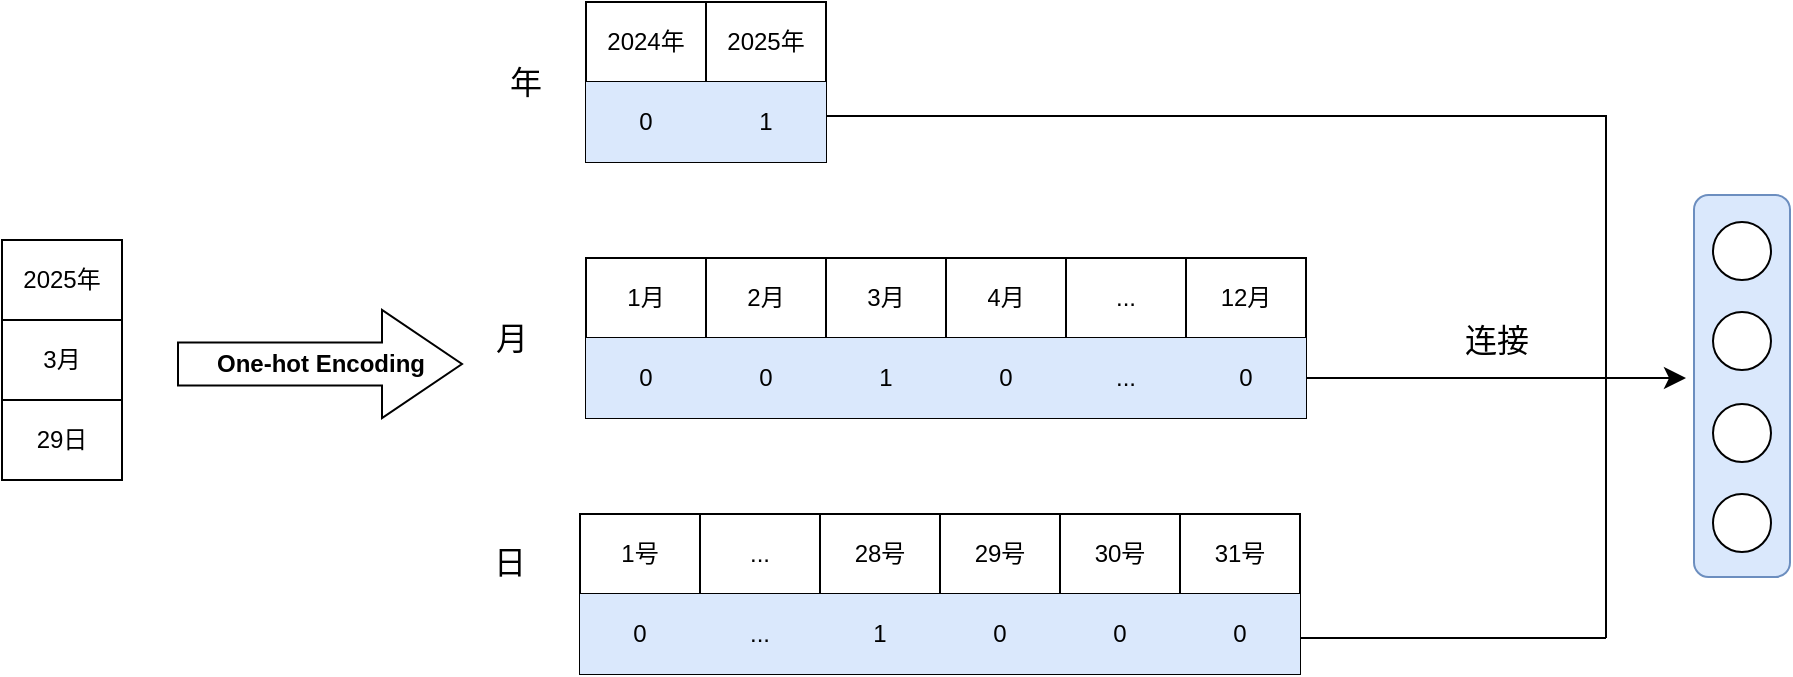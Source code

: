 <mxfile version="26.1.0" pages="3">
  <diagram name="第 1 页" id="FakX7YbysRLer-4zPepX">
    <mxGraphModel dx="1476" dy="818" grid="0" gridSize="10" guides="1" tooltips="1" connect="1" arrows="1" fold="1" page="0" pageScale="1" pageWidth="827" pageHeight="1169" math="0" shadow="0">
      <root>
        <mxCell id="0" />
        <mxCell id="1" parent="0" />
        <mxCell id="i6U-HE7ArGbgTxCW0zZV-1" value="" style="shape=table;startSize=0;container=1;collapsible=0;childLayout=tableLayout;" vertex="1" parent="1">
          <mxGeometry x="-3" y="241" width="60" height="120" as="geometry" />
        </mxCell>
        <mxCell id="i6U-HE7ArGbgTxCW0zZV-2" value="" style="shape=tableRow;horizontal=0;startSize=0;swimlaneHead=0;swimlaneBody=0;strokeColor=inherit;top=0;left=0;bottom=0;right=0;collapsible=0;dropTarget=0;fillColor=none;points=[[0,0.5],[1,0.5]];portConstraint=eastwest;" vertex="1" parent="i6U-HE7ArGbgTxCW0zZV-1">
          <mxGeometry width="60" height="40" as="geometry" />
        </mxCell>
        <mxCell id="i6U-HE7ArGbgTxCW0zZV-3" value="2025年" style="shape=partialRectangle;html=1;whiteSpace=wrap;connectable=0;strokeColor=inherit;overflow=hidden;fillColor=none;top=0;left=0;bottom=0;right=0;pointerEvents=1;" vertex="1" parent="i6U-HE7ArGbgTxCW0zZV-2">
          <mxGeometry width="60" height="40" as="geometry">
            <mxRectangle width="60" height="40" as="alternateBounds" />
          </mxGeometry>
        </mxCell>
        <mxCell id="i6U-HE7ArGbgTxCW0zZV-4" value="" style="shape=tableRow;horizontal=0;startSize=0;swimlaneHead=0;swimlaneBody=0;strokeColor=inherit;top=0;left=0;bottom=0;right=0;collapsible=0;dropTarget=0;fillColor=none;points=[[0,0.5],[1,0.5]];portConstraint=eastwest;" vertex="1" parent="i6U-HE7ArGbgTxCW0zZV-1">
          <mxGeometry y="40" width="60" height="40" as="geometry" />
        </mxCell>
        <mxCell id="i6U-HE7ArGbgTxCW0zZV-5" value="3月" style="shape=partialRectangle;html=1;whiteSpace=wrap;connectable=0;strokeColor=inherit;overflow=hidden;fillColor=none;top=0;left=0;bottom=0;right=0;pointerEvents=1;" vertex="1" parent="i6U-HE7ArGbgTxCW0zZV-4">
          <mxGeometry width="60" height="40" as="geometry">
            <mxRectangle width="60" height="40" as="alternateBounds" />
          </mxGeometry>
        </mxCell>
        <mxCell id="i6U-HE7ArGbgTxCW0zZV-6" value="" style="shape=tableRow;horizontal=0;startSize=0;swimlaneHead=0;swimlaneBody=0;strokeColor=inherit;top=0;left=0;bottom=0;right=0;collapsible=0;dropTarget=0;fillColor=none;points=[[0,0.5],[1,0.5]];portConstraint=eastwest;" vertex="1" parent="i6U-HE7ArGbgTxCW0zZV-1">
          <mxGeometry y="80" width="60" height="40" as="geometry" />
        </mxCell>
        <mxCell id="i6U-HE7ArGbgTxCW0zZV-7" value="29日" style="shape=partialRectangle;html=1;whiteSpace=wrap;connectable=0;strokeColor=inherit;overflow=hidden;fillColor=none;top=0;left=0;bottom=0;right=0;pointerEvents=1;" vertex="1" parent="i6U-HE7ArGbgTxCW0zZV-6">
          <mxGeometry width="60" height="40" as="geometry">
            <mxRectangle width="60" height="40" as="alternateBounds" />
          </mxGeometry>
        </mxCell>
        <mxCell id="i6U-HE7ArGbgTxCW0zZV-90" style="edgeStyle=orthogonalEdgeStyle;rounded=0;orthogonalLoop=1;jettySize=auto;html=1;fontSize=12;startSize=8;endSize=8;endArrow=none;endFill=0;" edge="1" parent="1" source="i6U-HE7ArGbgTxCW0zZV-34">
          <mxGeometry relative="1" as="geometry">
            <mxPoint x="799" y="440" as="targetPoint" />
            <Array as="points">
              <mxPoint x="799" y="179" />
            </Array>
          </mxGeometry>
        </mxCell>
        <mxCell id="i6U-HE7ArGbgTxCW0zZV-34" value="" style="shape=table;startSize=0;container=1;collapsible=0;childLayout=tableLayout;" vertex="1" parent="1">
          <mxGeometry x="289" y="122" width="120" height="80" as="geometry" />
        </mxCell>
        <mxCell id="i6U-HE7ArGbgTxCW0zZV-61" style="shape=tableRow;horizontal=0;startSize=0;swimlaneHead=0;swimlaneBody=0;strokeColor=inherit;top=0;left=0;bottom=0;right=0;collapsible=0;dropTarget=0;fillColor=none;points=[[0,0.5],[1,0.5]];portConstraint=eastwest;" vertex="1" parent="i6U-HE7ArGbgTxCW0zZV-34">
          <mxGeometry width="120" height="40" as="geometry" />
        </mxCell>
        <mxCell id="i6U-HE7ArGbgTxCW0zZV-62" value="2024年" style="shape=partialRectangle;html=1;whiteSpace=wrap;connectable=0;strokeColor=inherit;overflow=hidden;fillColor=none;top=0;left=0;bottom=0;right=0;pointerEvents=1;" vertex="1" parent="i6U-HE7ArGbgTxCW0zZV-61">
          <mxGeometry width="60" height="40" as="geometry">
            <mxRectangle width="60" height="40" as="alternateBounds" />
          </mxGeometry>
        </mxCell>
        <mxCell id="i6U-HE7ArGbgTxCW0zZV-63" value="2025年" style="shape=partialRectangle;html=1;whiteSpace=wrap;connectable=0;strokeColor=inherit;overflow=hidden;fillColor=none;top=0;left=0;bottom=0;right=0;pointerEvents=1;" vertex="1" parent="i6U-HE7ArGbgTxCW0zZV-61">
          <mxGeometry x="60" width="60" height="40" as="geometry">
            <mxRectangle width="60" height="40" as="alternateBounds" />
          </mxGeometry>
        </mxCell>
        <mxCell id="i6U-HE7ArGbgTxCW0zZV-35" value="" style="shape=tableRow;horizontal=0;startSize=0;swimlaneHead=0;swimlaneBody=0;strokeColor=inherit;top=0;left=0;bottom=0;right=0;collapsible=0;dropTarget=0;fillColor=none;points=[[0,0.5],[1,0.5]];portConstraint=eastwest;" vertex="1" parent="i6U-HE7ArGbgTxCW0zZV-34">
          <mxGeometry y="40" width="120" height="40" as="geometry" />
        </mxCell>
        <mxCell id="i6U-HE7ArGbgTxCW0zZV-37" value="0" style="shape=partialRectangle;html=1;whiteSpace=wrap;connectable=0;strokeColor=#6c8ebf;overflow=hidden;fillColor=#dae8fc;top=0;left=0;bottom=0;right=0;pointerEvents=1;" vertex="1" parent="i6U-HE7ArGbgTxCW0zZV-35">
          <mxGeometry width="60" height="40" as="geometry">
            <mxRectangle width="60" height="40" as="alternateBounds" />
          </mxGeometry>
        </mxCell>
        <mxCell id="i6U-HE7ArGbgTxCW0zZV-38" value="1" style="shape=partialRectangle;html=1;whiteSpace=wrap;connectable=0;strokeColor=#6c8ebf;overflow=hidden;fillColor=#dae8fc;top=0;left=0;bottom=0;right=0;pointerEvents=1;" vertex="1" parent="i6U-HE7ArGbgTxCW0zZV-35">
          <mxGeometry x="60" width="60" height="40" as="geometry">
            <mxRectangle width="60" height="40" as="alternateBounds" />
          </mxGeometry>
        </mxCell>
        <mxCell id="i6U-HE7ArGbgTxCW0zZV-43" value="" style="shape=table;startSize=0;container=1;collapsible=0;childLayout=tableLayout;" vertex="1" parent="1">
          <mxGeometry x="289" y="250" width="360" height="80" as="geometry" />
        </mxCell>
        <mxCell id="i6U-HE7ArGbgTxCW0zZV-69" style="shape=tableRow;horizontal=0;startSize=0;swimlaneHead=0;swimlaneBody=0;strokeColor=inherit;top=0;left=0;bottom=0;right=0;collapsible=0;dropTarget=0;fillColor=none;points=[[0,0.5],[1,0.5]];portConstraint=eastwest;" vertex="1" parent="i6U-HE7ArGbgTxCW0zZV-43">
          <mxGeometry width="360" height="40" as="geometry" />
        </mxCell>
        <mxCell id="i6U-HE7ArGbgTxCW0zZV-70" value="1月" style="shape=partialRectangle;html=1;whiteSpace=wrap;connectable=0;strokeColor=inherit;overflow=hidden;fillColor=none;top=0;left=0;bottom=0;right=0;pointerEvents=1;" vertex="1" parent="i6U-HE7ArGbgTxCW0zZV-69">
          <mxGeometry width="60" height="40" as="geometry">
            <mxRectangle width="60" height="40" as="alternateBounds" />
          </mxGeometry>
        </mxCell>
        <mxCell id="i6U-HE7ArGbgTxCW0zZV-71" value="2月" style="shape=partialRectangle;html=1;whiteSpace=wrap;connectable=0;strokeColor=inherit;overflow=hidden;fillColor=none;top=0;left=0;bottom=0;right=0;pointerEvents=1;" vertex="1" parent="i6U-HE7ArGbgTxCW0zZV-69">
          <mxGeometry x="60" width="60" height="40" as="geometry">
            <mxRectangle width="60" height="40" as="alternateBounds" />
          </mxGeometry>
        </mxCell>
        <mxCell id="i6U-HE7ArGbgTxCW0zZV-72" value="3月" style="shape=partialRectangle;html=1;whiteSpace=wrap;connectable=0;strokeColor=inherit;overflow=hidden;fillColor=none;top=0;left=0;bottom=0;right=0;pointerEvents=1;" vertex="1" parent="i6U-HE7ArGbgTxCW0zZV-69">
          <mxGeometry x="120" width="60" height="40" as="geometry">
            <mxRectangle width="60" height="40" as="alternateBounds" />
          </mxGeometry>
        </mxCell>
        <mxCell id="i6U-HE7ArGbgTxCW0zZV-73" value="4月" style="shape=partialRectangle;html=1;whiteSpace=wrap;connectable=0;strokeColor=inherit;overflow=hidden;fillColor=none;top=0;left=0;bottom=0;right=0;pointerEvents=1;" vertex="1" parent="i6U-HE7ArGbgTxCW0zZV-69">
          <mxGeometry x="180" width="60" height="40" as="geometry">
            <mxRectangle width="60" height="40" as="alternateBounds" />
          </mxGeometry>
        </mxCell>
        <mxCell id="i6U-HE7ArGbgTxCW0zZV-74" value="..." style="shape=partialRectangle;html=1;whiteSpace=wrap;connectable=0;strokeColor=inherit;overflow=hidden;fillColor=none;top=0;left=0;bottom=0;right=0;pointerEvents=1;" vertex="1" parent="i6U-HE7ArGbgTxCW0zZV-69">
          <mxGeometry x="240" width="60" height="40" as="geometry">
            <mxRectangle width="60" height="40" as="alternateBounds" />
          </mxGeometry>
        </mxCell>
        <mxCell id="i6U-HE7ArGbgTxCW0zZV-75" value="12月" style="shape=partialRectangle;html=1;whiteSpace=wrap;connectable=0;strokeColor=inherit;overflow=hidden;fillColor=none;top=0;left=0;bottom=0;right=0;pointerEvents=1;" vertex="1" parent="i6U-HE7ArGbgTxCW0zZV-69">
          <mxGeometry x="300" width="60" height="40" as="geometry">
            <mxRectangle width="60" height="40" as="alternateBounds" />
          </mxGeometry>
        </mxCell>
        <mxCell id="i6U-HE7ArGbgTxCW0zZV-44" value="" style="shape=tableRow;horizontal=0;startSize=0;swimlaneHead=0;swimlaneBody=0;strokeColor=inherit;top=0;left=0;bottom=0;right=0;collapsible=0;dropTarget=0;fillColor=none;points=[[0,0.5],[1,0.5]];portConstraint=eastwest;" vertex="1" parent="i6U-HE7ArGbgTxCW0zZV-43">
          <mxGeometry y="40" width="360" height="40" as="geometry" />
        </mxCell>
        <mxCell id="i6U-HE7ArGbgTxCW0zZV-46" value="0" style="shape=partialRectangle;html=1;whiteSpace=wrap;connectable=0;strokeColor=#6c8ebf;overflow=hidden;fillColor=#dae8fc;top=0;left=0;bottom=0;right=0;pointerEvents=1;" vertex="1" parent="i6U-HE7ArGbgTxCW0zZV-44">
          <mxGeometry width="60" height="40" as="geometry">
            <mxRectangle width="60" height="40" as="alternateBounds" />
          </mxGeometry>
        </mxCell>
        <mxCell id="i6U-HE7ArGbgTxCW0zZV-47" value="0" style="shape=partialRectangle;html=1;whiteSpace=wrap;connectable=0;strokeColor=#6c8ebf;overflow=hidden;fillColor=#dae8fc;top=0;left=0;bottom=0;right=0;pointerEvents=1;" vertex="1" parent="i6U-HE7ArGbgTxCW0zZV-44">
          <mxGeometry x="60" width="60" height="40" as="geometry">
            <mxRectangle width="60" height="40" as="alternateBounds" />
          </mxGeometry>
        </mxCell>
        <mxCell id="i6U-HE7ArGbgTxCW0zZV-48" value="1" style="shape=partialRectangle;html=1;whiteSpace=wrap;connectable=0;strokeColor=#6c8ebf;overflow=hidden;fillColor=#dae8fc;top=0;left=0;bottom=0;right=0;pointerEvents=1;" vertex="1" parent="i6U-HE7ArGbgTxCW0zZV-44">
          <mxGeometry x="120" width="60" height="40" as="geometry">
            <mxRectangle width="60" height="40" as="alternateBounds" />
          </mxGeometry>
        </mxCell>
        <mxCell id="i6U-HE7ArGbgTxCW0zZV-49" value="0" style="shape=partialRectangle;html=1;whiteSpace=wrap;connectable=0;strokeColor=#6c8ebf;overflow=hidden;fillColor=#dae8fc;top=0;left=0;bottom=0;right=0;pointerEvents=1;" vertex="1" parent="i6U-HE7ArGbgTxCW0zZV-44">
          <mxGeometry x="180" width="60" height="40" as="geometry">
            <mxRectangle width="60" height="40" as="alternateBounds" />
          </mxGeometry>
        </mxCell>
        <mxCell id="i6U-HE7ArGbgTxCW0zZV-50" value="..." style="shape=partialRectangle;html=1;whiteSpace=wrap;connectable=0;strokeColor=#6c8ebf;overflow=hidden;fillColor=#dae8fc;top=0;left=0;bottom=0;right=0;pointerEvents=1;" vertex="1" parent="i6U-HE7ArGbgTxCW0zZV-44">
          <mxGeometry x="240" width="60" height="40" as="geometry">
            <mxRectangle width="60" height="40" as="alternateBounds" />
          </mxGeometry>
        </mxCell>
        <mxCell id="i6U-HE7ArGbgTxCW0zZV-51" value="0" style="shape=partialRectangle;html=1;whiteSpace=wrap;connectable=0;strokeColor=#6c8ebf;overflow=hidden;fillColor=#dae8fc;top=0;left=0;bottom=0;right=0;pointerEvents=1;" vertex="1" parent="i6U-HE7ArGbgTxCW0zZV-44">
          <mxGeometry x="300" width="60" height="40" as="geometry">
            <mxRectangle width="60" height="40" as="alternateBounds" />
          </mxGeometry>
        </mxCell>
        <mxCell id="i6U-HE7ArGbgTxCW0zZV-52" value="年" style="text;html=1;align=center;verticalAlign=middle;whiteSpace=wrap;rounded=0;fontSize=16;" vertex="1" parent="1">
          <mxGeometry x="229" y="147" width="60" height="30" as="geometry" />
        </mxCell>
        <mxCell id="i6U-HE7ArGbgTxCW0zZV-53" value="" style="shape=table;startSize=0;container=1;collapsible=0;childLayout=tableLayout;" vertex="1" parent="1">
          <mxGeometry x="286" y="378" width="360" height="80" as="geometry" />
        </mxCell>
        <mxCell id="i6U-HE7ArGbgTxCW0zZV-78" style="shape=tableRow;horizontal=0;startSize=0;swimlaneHead=0;swimlaneBody=0;strokeColor=inherit;top=0;left=0;bottom=0;right=0;collapsible=0;dropTarget=0;fillColor=none;points=[[0,0.5],[1,0.5]];portConstraint=eastwest;" vertex="1" parent="i6U-HE7ArGbgTxCW0zZV-53">
          <mxGeometry width="360" height="40" as="geometry" />
        </mxCell>
        <mxCell id="i6U-HE7ArGbgTxCW0zZV-79" value="1号" style="shape=partialRectangle;html=1;whiteSpace=wrap;connectable=0;strokeColor=inherit;overflow=hidden;fillColor=none;top=0;left=0;bottom=0;right=0;pointerEvents=1;" vertex="1" parent="i6U-HE7ArGbgTxCW0zZV-78">
          <mxGeometry width="60" height="40" as="geometry">
            <mxRectangle width="60" height="40" as="alternateBounds" />
          </mxGeometry>
        </mxCell>
        <mxCell id="i6U-HE7ArGbgTxCW0zZV-81" value="..." style="shape=partialRectangle;html=1;whiteSpace=wrap;connectable=0;strokeColor=inherit;overflow=hidden;fillColor=none;top=0;left=0;bottom=0;right=0;pointerEvents=1;" vertex="1" parent="i6U-HE7ArGbgTxCW0zZV-78">
          <mxGeometry x="60" width="60" height="40" as="geometry">
            <mxRectangle width="60" height="40" as="alternateBounds" />
          </mxGeometry>
        </mxCell>
        <mxCell id="i6U-HE7ArGbgTxCW0zZV-82" value="28号" style="shape=partialRectangle;html=1;whiteSpace=wrap;connectable=0;strokeColor=inherit;overflow=hidden;fillColor=none;top=0;left=0;bottom=0;right=0;pointerEvents=1;" vertex="1" parent="i6U-HE7ArGbgTxCW0zZV-78">
          <mxGeometry x="120" width="60" height="40" as="geometry">
            <mxRectangle width="60" height="40" as="alternateBounds" />
          </mxGeometry>
        </mxCell>
        <mxCell id="i6U-HE7ArGbgTxCW0zZV-83" value="29号" style="shape=partialRectangle;html=1;whiteSpace=wrap;connectable=0;strokeColor=inherit;overflow=hidden;fillColor=none;top=0;left=0;bottom=0;right=0;pointerEvents=1;" vertex="1" parent="i6U-HE7ArGbgTxCW0zZV-78">
          <mxGeometry x="180" width="60" height="40" as="geometry">
            <mxRectangle width="60" height="40" as="alternateBounds" />
          </mxGeometry>
        </mxCell>
        <mxCell id="i6U-HE7ArGbgTxCW0zZV-84" value="30号" style="shape=partialRectangle;html=1;whiteSpace=wrap;connectable=0;strokeColor=inherit;overflow=hidden;fillColor=none;top=0;left=0;bottom=0;right=0;pointerEvents=1;" vertex="1" parent="i6U-HE7ArGbgTxCW0zZV-78">
          <mxGeometry x="240" width="60" height="40" as="geometry">
            <mxRectangle width="60" height="40" as="alternateBounds" />
          </mxGeometry>
        </mxCell>
        <mxCell id="i6U-HE7ArGbgTxCW0zZV-85" value="31号" style="shape=partialRectangle;html=1;whiteSpace=wrap;connectable=0;strokeColor=inherit;overflow=hidden;fillColor=none;top=0;left=0;bottom=0;right=0;pointerEvents=1;" vertex="1" parent="i6U-HE7ArGbgTxCW0zZV-78">
          <mxGeometry x="300" width="60" height="40" as="geometry">
            <mxRectangle width="60" height="40" as="alternateBounds" />
          </mxGeometry>
        </mxCell>
        <mxCell id="i6U-HE7ArGbgTxCW0zZV-54" value="" style="shape=tableRow;horizontal=0;startSize=0;swimlaneHead=0;swimlaneBody=0;strokeColor=inherit;top=0;left=0;bottom=0;right=0;collapsible=0;dropTarget=0;fillColor=none;points=[[0,0.5],[1,0.5]];portConstraint=eastwest;" vertex="1" parent="i6U-HE7ArGbgTxCW0zZV-53">
          <mxGeometry y="40" width="360" height="40" as="geometry" />
        </mxCell>
        <mxCell id="i6U-HE7ArGbgTxCW0zZV-55" value="0" style="shape=partialRectangle;html=1;whiteSpace=wrap;connectable=0;strokeColor=#6c8ebf;overflow=hidden;fillColor=#dae8fc;top=0;left=0;bottom=0;right=0;pointerEvents=1;" vertex="1" parent="i6U-HE7ArGbgTxCW0zZV-54">
          <mxGeometry width="60" height="40" as="geometry">
            <mxRectangle width="60" height="40" as="alternateBounds" />
          </mxGeometry>
        </mxCell>
        <mxCell id="i6U-HE7ArGbgTxCW0zZV-57" value="..." style="shape=partialRectangle;html=1;whiteSpace=wrap;connectable=0;strokeColor=#6c8ebf;overflow=hidden;fillColor=#dae8fc;top=0;left=0;bottom=0;right=0;pointerEvents=1;" vertex="1" parent="i6U-HE7ArGbgTxCW0zZV-54">
          <mxGeometry x="60" width="60" height="40" as="geometry">
            <mxRectangle width="60" height="40" as="alternateBounds" />
          </mxGeometry>
        </mxCell>
        <mxCell id="i6U-HE7ArGbgTxCW0zZV-58" value="1" style="shape=partialRectangle;html=1;whiteSpace=wrap;connectable=0;strokeColor=#6c8ebf;overflow=hidden;fillColor=#dae8fc;top=0;left=0;bottom=0;right=0;pointerEvents=1;" vertex="1" parent="i6U-HE7ArGbgTxCW0zZV-54">
          <mxGeometry x="120" width="60" height="40" as="geometry">
            <mxRectangle width="60" height="40" as="alternateBounds" />
          </mxGeometry>
        </mxCell>
        <mxCell id="i6U-HE7ArGbgTxCW0zZV-59" value="0" style="shape=partialRectangle;html=1;whiteSpace=wrap;connectable=0;strokeColor=#6c8ebf;overflow=hidden;fillColor=#dae8fc;top=0;left=0;bottom=0;right=0;pointerEvents=1;" vertex="1" parent="i6U-HE7ArGbgTxCW0zZV-54">
          <mxGeometry x="180" width="60" height="40" as="geometry">
            <mxRectangle width="60" height="40" as="alternateBounds" />
          </mxGeometry>
        </mxCell>
        <mxCell id="i6U-HE7ArGbgTxCW0zZV-60" value="0" style="shape=partialRectangle;html=1;whiteSpace=wrap;connectable=0;strokeColor=#6c8ebf;overflow=hidden;fillColor=#dae8fc;top=0;left=0;bottom=0;right=0;pointerEvents=1;" vertex="1" parent="i6U-HE7ArGbgTxCW0zZV-54">
          <mxGeometry x="240" width="60" height="40" as="geometry">
            <mxRectangle width="60" height="40" as="alternateBounds" />
          </mxGeometry>
        </mxCell>
        <mxCell id="i6U-HE7ArGbgTxCW0zZV-86" value="0" style="shape=partialRectangle;html=1;whiteSpace=wrap;connectable=0;strokeColor=#6c8ebf;overflow=hidden;fillColor=#dae8fc;top=0;left=0;bottom=0;right=0;pointerEvents=1;" vertex="1" parent="i6U-HE7ArGbgTxCW0zZV-54">
          <mxGeometry x="300" width="60" height="40" as="geometry">
            <mxRectangle width="60" height="40" as="alternateBounds" />
          </mxGeometry>
        </mxCell>
        <mxCell id="i6U-HE7ArGbgTxCW0zZV-76" value="月" style="text;html=1;align=center;verticalAlign=middle;whiteSpace=wrap;rounded=0;fontSize=16;" vertex="1" parent="1">
          <mxGeometry x="222" y="275" width="60" height="30" as="geometry" />
        </mxCell>
        <mxCell id="i6U-HE7ArGbgTxCW0zZV-77" value="日" style="text;html=1;align=center;verticalAlign=middle;whiteSpace=wrap;rounded=0;fontSize=16;" vertex="1" parent="1">
          <mxGeometry x="221" y="387" width="60" height="30" as="geometry" />
        </mxCell>
        <mxCell id="i6U-HE7ArGbgTxCW0zZV-88" value="&lt;b&gt;One-hot Encoding&lt;/b&gt;" style="html=1;shadow=0;dashed=0;align=center;verticalAlign=middle;shape=mxgraph.arrows2.arrow;dy=0.6;dx=40;notch=0;" vertex="1" parent="1">
          <mxGeometry x="85" y="276" width="142" height="54" as="geometry" />
        </mxCell>
        <mxCell id="i6U-HE7ArGbgTxCW0zZV-92" style="edgeStyle=orthogonalEdgeStyle;rounded=0;orthogonalLoop=1;jettySize=auto;html=1;fontSize=12;startSize=8;endSize=8;endArrow=none;endFill=0;" edge="1" parent="1">
          <mxGeometry relative="1" as="geometry">
            <mxPoint x="799" y="440" as="targetPoint" />
            <mxPoint x="646.0" y="440.003" as="sourcePoint" />
          </mxGeometry>
        </mxCell>
        <mxCell id="i6U-HE7ArGbgTxCW0zZV-93" value="连接" style="text;html=1;align=center;verticalAlign=middle;whiteSpace=wrap;rounded=0;fontSize=16;" vertex="1" parent="1">
          <mxGeometry x="714" y="276" width="61" height="30" as="geometry" />
        </mxCell>
        <mxCell id="i6U-HE7ArGbgTxCW0zZV-94" value="" style="rounded=1;whiteSpace=wrap;html=1;rotation=-90;fillColor=#dae8fc;strokeColor=#6c8ebf;" vertex="1" parent="1">
          <mxGeometry x="771.5" y="290" width="191" height="48" as="geometry" />
        </mxCell>
        <mxCell id="i6U-HE7ArGbgTxCW0zZV-95" value="" style="ellipse;whiteSpace=wrap;html=1;aspect=fixed;" vertex="1" parent="1">
          <mxGeometry x="852.5" y="232" width="29" height="29" as="geometry" />
        </mxCell>
        <mxCell id="i6U-HE7ArGbgTxCW0zZV-96" value="" style="ellipse;whiteSpace=wrap;html=1;aspect=fixed;" vertex="1" parent="1">
          <mxGeometry x="852.5" y="277" width="29" height="29" as="geometry" />
        </mxCell>
        <mxCell id="i6U-HE7ArGbgTxCW0zZV-97" value="" style="ellipse;whiteSpace=wrap;html=1;aspect=fixed;" vertex="1" parent="1">
          <mxGeometry x="852.5" y="323" width="29" height="29" as="geometry" />
        </mxCell>
        <mxCell id="i6U-HE7ArGbgTxCW0zZV-98" value="" style="ellipse;whiteSpace=wrap;html=1;aspect=fixed;" vertex="1" parent="1">
          <mxGeometry x="852.5" y="368" width="29" height="29" as="geometry" />
        </mxCell>
        <mxCell id="i6U-HE7ArGbgTxCW0zZV-102" style="edgeStyle=orthogonalEdgeStyle;rounded=0;orthogonalLoop=1;jettySize=auto;html=1;fontSize=12;startSize=8;endSize=8;exitX=1;exitY=0.5;exitDx=0;exitDy=0;" edge="1" parent="1" source="i6U-HE7ArGbgTxCW0zZV-44">
          <mxGeometry relative="1" as="geometry">
            <mxPoint x="839" y="310" as="targetPoint" />
          </mxGeometry>
        </mxCell>
      </root>
    </mxGraphModel>
  </diagram>
  <diagram id="OxlbnCUemV9xrFrsWHjO" name="第 2 页">
    <mxGraphModel dx="1078" dy="432" grid="0" gridSize="10" guides="1" tooltips="1" connect="1" arrows="1" fold="1" page="0" pageScale="1" pageWidth="827" pageHeight="1169" math="0" shadow="0">
      <root>
        <mxCell id="0" />
        <mxCell id="1" parent="0" />
        <mxCell id="gzrwigwxefGW5xUPMo82-54" style="edgeStyle=none;curved=1;rounded=0;orthogonalLoop=1;jettySize=auto;html=1;fontSize=12;startSize=8;endSize=8;endArrow=classicThin;endFill=1;" parent="1" source="PWLtMKIthnAhJvoYCbjD-1" edge="1">
          <mxGeometry relative="1" as="geometry">
            <mxPoint x="166.898" y="77.5" as="targetPoint" />
          </mxGeometry>
        </mxCell>
        <mxCell id="PWLtMKIthnAhJvoYCbjD-1" value="&lt;span style=&quot;font-size: 11px;&quot;&gt;o&lt;/span&gt;&lt;sub&gt;1&lt;/sub&gt;" style="ellipse;whiteSpace=wrap;html=1;aspect=fixed;fillColor=#dae8fc;strokeColor=#6c8ebf;" parent="1" vertex="1">
          <mxGeometry x="-7" y="65" width="25" height="25" as="geometry" />
        </mxCell>
        <mxCell id="PWLtMKIthnAhJvoYCbjD-3" style="edgeStyle=none;curved=1;rounded=0;orthogonalLoop=1;jettySize=auto;html=1;fontSize=12;startSize=8;endSize=8;endArrow=none;" parent="1" source="PWLtMKIthnAhJvoYCbjD-2" edge="1">
          <mxGeometry relative="1" as="geometry">
            <mxPoint x="6.5" y="90.133" as="targetPoint" />
          </mxGeometry>
        </mxCell>
        <mxCell id="PWLtMKIthnAhJvoYCbjD-29" style="edgeStyle=none;curved=1;rounded=0;orthogonalLoop=1;jettySize=auto;html=1;fontSize=12;startSize=8;endSize=8;endArrow=classicThin;endFill=1;" parent="1" source="PWLtMKIthnAhJvoYCbjD-2" target="PWLtMKIthnAhJvoYCbjD-27" edge="1">
          <mxGeometry relative="1" as="geometry">
            <mxPoint x="135.333" y="249.133" as="targetPoint" />
          </mxGeometry>
        </mxCell>
        <mxCell id="PWLtMKIthnAhJvoYCbjD-2" value="&lt;span style=&quot;font-size: 11px;&quot;&gt;o&lt;/span&gt;&lt;sub&gt;2&lt;/sub&gt;" style="ellipse;whiteSpace=wrap;html=1;aspect=fixed;fillColor=#ffe6cc;strokeColor=#d79b00;" parent="1" vertex="1">
          <mxGeometry x="-7" y="199" width="25" height="25" as="geometry" />
        </mxCell>
        <mxCell id="PWLtMKIthnAhJvoYCbjD-4" value="&lt;br&gt;&lt;div&gt;节点：o&lt;sub&gt;1&lt;/sub&gt;&lt;/div&gt;&lt;div&gt;时间戳：t&lt;font size=&quot;1&quot;&gt;&lt;sub&gt;1&lt;/sub&gt;&lt;/font&gt;&lt;/div&gt;&lt;div&gt;&lt;br&gt;&lt;/div&gt;" style="text;html=1;align=center;verticalAlign=middle;whiteSpace=wrap;rounded=0;fontFamily=Helvetica;fontSize=11;fontColor=default;labelBackgroundColor=default;" parent="1" vertex="1">
          <mxGeometry x="-71" y="57" width="60" height="30" as="geometry" />
        </mxCell>
        <mxCell id="PWLtMKIthnAhJvoYCbjD-5" value="&lt;br&gt;&lt;div&gt;节点：o&lt;sub&gt;2&lt;/sub&gt;&lt;/div&gt;&lt;div&gt;时间戳：t&lt;sub&gt;2&lt;/sub&gt;&lt;/div&gt;&lt;div&gt;&lt;br&gt;&lt;/div&gt;" style="text;html=1;align=center;verticalAlign=middle;whiteSpace=wrap;rounded=0;fontFamily=Helvetica;fontSize=11;fontColor=default;labelBackgroundColor=default;" parent="1" vertex="1">
          <mxGeometry x="-71" y="196.5" width="60" height="30" as="geometry" />
        </mxCell>
        <mxCell id="PWLtMKIthnAhJvoYCbjD-6" value="" style="endArrow=none;html=1;rounded=0;fontSize=12;startSize=8;endSize=8;curved=1;" parent="1" edge="1">
          <mxGeometry width="50" height="50" relative="1" as="geometry">
            <mxPoint x="6" y="152" as="sourcePoint" />
            <mxPoint x="60" y="152" as="targetPoint" />
          </mxGeometry>
        </mxCell>
        <mxCell id="PWLtMKIthnAhJvoYCbjD-7" value="∆T=|t&amp;nbsp;- t&lt;sub&gt;&lt;font style=&quot;font-size: 11px;&quot;&gt;1&lt;/font&gt;&lt;/sub&gt;|" style="text;html=1;align=center;verticalAlign=middle;whiteSpace=wrap;rounded=0;fontFamily=Helvetica;fontSize=11;fontColor=default;labelBackgroundColor=default;" parent="1" vertex="1">
          <mxGeometry x="25" y="48" width="60" height="30" as="geometry" />
        </mxCell>
        <mxCell id="PWLtMKIthnAhJvoYCbjD-24" style="edgeStyle=orthogonalEdgeStyle;rounded=0;orthogonalLoop=1;jettySize=auto;html=1;fontSize=12;startSize=8;endSize=8;entryX=0.5;entryY=0;entryDx=0;entryDy=0;endArrow=classicThin;endFill=1;" parent="1" source="PWLtMKIthnAhJvoYCbjD-8" target="PWLtMKIthnAhJvoYCbjD-27" edge="1">
          <mxGeometry relative="1" as="geometry">
            <mxPoint x="195.933" y="156.5" as="targetPoint" />
          </mxGeometry>
        </mxCell>
        <mxCell id="gzrwigwxefGW5xUPMo82-53" style="edgeStyle=orthogonalEdgeStyle;rounded=0;orthogonalLoop=1;jettySize=auto;html=1;entryX=0.5;entryY=1;entryDx=0;entryDy=0;fontSize=12;startSize=8;endSize=8;endArrow=classicThin;endFill=1;exitX=1;exitY=0.5;exitDx=0;exitDy=0;" parent="1" source="PWLtMKIthnAhJvoYCbjD-8" target="gzrwigwxefGW5xUPMo82-47" edge="1">
          <mxGeometry relative="1" as="geometry" />
        </mxCell>
        <mxCell id="PWLtMKIthnAhJvoYCbjD-8" value="" style="rounded=1;whiteSpace=wrap;html=1;" parent="1" vertex="1">
          <mxGeometry x="61" y="134" width="64" height="45" as="geometry" />
        </mxCell>
        <mxCell id="PWLtMKIthnAhJvoYCbjD-17" value="" style="endArrow=none;html=1;rounded=0;fontSize=12;startSize=8;endSize=8;curved=1;strokeColor=#B20000;fillColor=#e51400;" parent="1" edge="1">
          <mxGeometry width="50" height="50" relative="1" as="geometry">
            <mxPoint x="70" y="164.5" as="sourcePoint" />
            <mxPoint x="110" y="146.5" as="targetPoint" />
            <Array as="points">
              <mxPoint x="80" y="136.5" />
              <mxPoint x="100" y="176.5" />
            </Array>
          </mxGeometry>
        </mxCell>
        <mxCell id="PWLtMKIthnAhJvoYCbjD-18" value="" style="endArrow=none;html=1;rounded=0;fontSize=12;startSize=8;endSize=8;curved=1;strokeColor=#001DBC;fillColor=#0050ef;" parent="1" edge="1">
          <mxGeometry width="50" height="50" relative="1" as="geometry">
            <mxPoint x="80" y="164.5" as="sourcePoint" />
            <mxPoint x="120" y="146.5" as="targetPoint" />
            <Array as="points">
              <mxPoint x="90" y="136.5" />
              <mxPoint x="110" y="176.5" />
            </Array>
          </mxGeometry>
        </mxCell>
        <mxCell id="PWLtMKIthnAhJvoYCbjD-19" value="sinusoid" style="text;html=1;align=center;verticalAlign=middle;whiteSpace=wrap;rounded=0;fontFamily=Helvetica;fontSize=11;fontColor=default;labelBackgroundColor=default;" parent="1" vertex="1">
          <mxGeometry x="65" y="179" width="60" height="30" as="geometry" />
        </mxCell>
        <mxCell id="PWLtMKIthnAhJvoYCbjD-33" style="edgeStyle=none;curved=1;rounded=0;orthogonalLoop=1;jettySize=auto;html=1;fontSize=12;startSize=8;endSize=8;endArrow=classicThin;endFill=1;" parent="1" source="PWLtMKIthnAhJvoYCbjD-27" edge="1">
          <mxGeometry relative="1" as="geometry">
            <mxPoint x="221.533" y="211.5" as="targetPoint" />
          </mxGeometry>
        </mxCell>
        <mxCell id="PWLtMKIthnAhJvoYCbjD-27" value="" style="ellipse;whiteSpace=wrap;html=1;aspect=fixed;" parent="1" vertex="1">
          <mxGeometry x="165" y="201.5" width="20" height="20" as="geometry" />
        </mxCell>
        <mxCell id="PWLtMKIthnAhJvoYCbjD-31" value="" style="endArrow=none;html=1;rounded=0;fontSize=12;startSize=8;endSize=8;curved=1;exitX=0;exitY=0.5;exitDx=0;exitDy=0;entryX=1;entryY=0.5;entryDx=0;entryDy=0;" parent="1" source="PWLtMKIthnAhJvoYCbjD-27" target="PWLtMKIthnAhJvoYCbjD-27" edge="1">
          <mxGeometry width="50" height="50" relative="1" as="geometry">
            <mxPoint x="167" y="211" as="sourcePoint" />
            <mxPoint x="184" y="211" as="targetPoint" />
          </mxGeometry>
        </mxCell>
        <mxCell id="PWLtMKIthnAhJvoYCbjD-32" value="" style="endArrow=none;html=1;rounded=0;fontSize=12;startSize=8;endSize=8;curved=1;entryX=1;entryY=0.5;entryDx=0;entryDy=0;exitX=0.5;exitY=1;exitDx=0;exitDy=0;" parent="1" source="PWLtMKIthnAhJvoYCbjD-27" edge="1">
          <mxGeometry width="50" height="50" relative="1" as="geometry">
            <mxPoint x="174.83" y="216.5" as="sourcePoint" />
            <mxPoint x="174.83" y="201.5" as="targetPoint" />
          </mxGeometry>
        </mxCell>
        <mxCell id="gzrwigwxefGW5xUPMo82-6" value="" style="rounded=1;whiteSpace=wrap;html=1;rotation=-90;fillColor=#ffe6cc;strokeColor=#d79b00;" parent="1" vertex="1">
          <mxGeometry x="191.75" y="199.75" width="85.5" height="25.5" as="geometry" />
        </mxCell>
        <mxCell id="gzrwigwxefGW5xUPMo82-7" value="" style="ellipse;whiteSpace=wrap;html=1;aspect=fixed;" parent="1" vertex="1">
          <mxGeometry x="227" y="181.5" width="15" height="15" as="geometry" />
        </mxCell>
        <mxCell id="gzrwigwxefGW5xUPMo82-8" value="" style="ellipse;whiteSpace=wrap;html=1;aspect=fixed;" parent="1" vertex="1">
          <mxGeometry x="227" y="209" width="15" height="15" as="geometry" />
        </mxCell>
        <mxCell id="gzrwigwxefGW5xUPMo82-10" value="" style="ellipse;whiteSpace=wrap;html=1;aspect=fixed;" parent="1" vertex="1">
          <mxGeometry x="227" y="235" width="15" height="15" as="geometry" />
        </mxCell>
        <mxCell id="gzrwigwxefGW5xUPMo82-15" value="" style="rounded=1;whiteSpace=wrap;html=1;rotation=-90;fillColor=#dae8fc;strokeColor=#6c8ebf;" parent="1" vertex="1">
          <mxGeometry x="191.75" y="65" width="85.5" height="25.5" as="geometry" />
        </mxCell>
        <mxCell id="gzrwigwxefGW5xUPMo82-16" value="" style="ellipse;whiteSpace=wrap;html=1;aspect=fixed;" parent="1" vertex="1">
          <mxGeometry x="227" y="44" width="15" height="15" as="geometry" />
        </mxCell>
        <mxCell id="gzrwigwxefGW5xUPMo82-17" value="" style="ellipse;whiteSpace=wrap;html=1;aspect=fixed;" parent="1" vertex="1">
          <mxGeometry x="227" y="70" width="15" height="15" as="geometry" />
        </mxCell>
        <mxCell id="gzrwigwxefGW5xUPMo82-18" value="" style="ellipse;whiteSpace=wrap;html=1;aspect=fixed;" parent="1" vertex="1">
          <mxGeometry x="227" y="94" width="15" height="15" as="geometry" />
        </mxCell>
        <mxCell id="gzrwigwxefGW5xUPMo82-24" style="rounded=0;orthogonalLoop=1;jettySize=auto;html=1;entryX=0;entryY=0;entryDx=0;entryDy=0;fontSize=12;startSize=8;endSize=8;endArrow=none;endFill=0;" parent="1" source="gzrwigwxefGW5xUPMo82-19" target="gzrwigwxefGW5xUPMo82-20" edge="1">
          <mxGeometry relative="1" as="geometry" />
        </mxCell>
        <mxCell id="gzrwigwxefGW5xUPMo82-19" value="o&lt;sub&gt;1&lt;/sub&gt;" style="ellipse;whiteSpace=wrap;html=1;aspect=fixed;fillColor=#dae8fc;strokeColor=#6c8ebf;" parent="1" vertex="1">
          <mxGeometry x="-144" y="94" width="15" height="15" as="geometry" />
        </mxCell>
        <mxCell id="gzrwigwxefGW5xUPMo82-20" value="s" style="ellipse;whiteSpace=wrap;html=1;aspect=fixed;" parent="1" vertex="1">
          <mxGeometry x="-182" y="125" width="15" height="15" as="geometry" />
        </mxCell>
        <mxCell id="gzrwigwxefGW5xUPMo82-21" value="" style="ellipse;whiteSpace=wrap;html=1;aspect=fixed;" parent="1" vertex="1">
          <mxGeometry x="-111" y="125" width="15" height="15" as="geometry" />
        </mxCell>
        <mxCell id="gzrwigwxefGW5xUPMo82-22" value="o&lt;sub&gt;2&lt;/sub&gt;" style="ellipse;whiteSpace=wrap;html=1;aspect=fixed;fillColor=#ffe6cc;strokeColor=#d79b00;" parent="1" vertex="1">
          <mxGeometry x="-161" y="164" width="15" height="15" as="geometry" />
        </mxCell>
        <mxCell id="gzrwigwxefGW5xUPMo82-23" value="" style="ellipse;whiteSpace=wrap;html=1;aspect=fixed;" parent="1" vertex="1">
          <mxGeometry x="-118" y="155" width="15" height="15" as="geometry" />
        </mxCell>
        <mxCell id="gzrwigwxefGW5xUPMo82-26" style="rounded=0;orthogonalLoop=1;jettySize=auto;html=1;entryX=0;entryY=0;entryDx=0;entryDy=0;fontSize=12;startSize=8;endSize=8;endArrow=none;endFill=0;exitX=0.5;exitY=1;exitDx=0;exitDy=0;" parent="1" source="gzrwigwxefGW5xUPMo82-20" target="gzrwigwxefGW5xUPMo82-22" edge="1">
          <mxGeometry relative="1" as="geometry">
            <mxPoint x="-174" y="138" as="sourcePoint" />
            <mxPoint x="-165" y="146" as="targetPoint" />
          </mxGeometry>
        </mxCell>
        <mxCell id="gzrwigwxefGW5xUPMo82-28" style="rounded=0;orthogonalLoop=1;jettySize=auto;html=1;entryX=0.5;entryY=1;entryDx=0;entryDy=0;fontSize=12;startSize=8;endSize=8;endArrow=none;endFill=0;exitX=0.5;exitY=0;exitDx=0;exitDy=0;" parent="1" source="gzrwigwxefGW5xUPMo82-23" target="gzrwigwxefGW5xUPMo82-21" edge="1">
          <mxGeometry relative="1" as="geometry">
            <mxPoint x="-132" y="145" as="sourcePoint" />
            <mxPoint x="-168" y="171" as="targetPoint" />
          </mxGeometry>
        </mxCell>
        <mxCell id="gzrwigwxefGW5xUPMo82-31" style="rounded=0;orthogonalLoop=1;jettySize=auto;html=1;entryX=0;entryY=0;entryDx=0;entryDy=0;fontSize=12;startSize=8;endSize=8;endArrow=none;endFill=0;" parent="1" source="gzrwigwxefGW5xUPMo82-20" target="gzrwigwxefGW5xUPMo82-23" edge="1">
          <mxGeometry relative="1" as="geometry">
            <mxPoint x="-144" y="146" as="sourcePoint" />
            <mxPoint x="-129" y="172" as="targetPoint" />
          </mxGeometry>
        </mxCell>
        <mxCell id="gzrwigwxefGW5xUPMo82-33" value="Query(s,r,?,t)" style="text;html=1;align=center;verticalAlign=middle;whiteSpace=wrap;rounded=0;fontFamily=Helvetica;fontSize=11;fontColor=default;labelBackgroundColor=default;" parent="1" vertex="1">
          <mxGeometry x="-178" y="202" width="69" height="30" as="geometry" />
        </mxCell>
        <mxCell id="gzrwigwxefGW5xUPMo82-34" style="rounded=0;orthogonalLoop=1;jettySize=auto;html=1;entryX=0;entryY=0;entryDx=0;entryDy=0;fontSize=12;startSize=8;endSize=8;endArrow=none;endFill=0;exitX=1;exitY=1;exitDx=0;exitDy=0;" parent="1" source="gzrwigwxefGW5xUPMo82-19" target="gzrwigwxefGW5xUPMo82-21" edge="1">
          <mxGeometry relative="1" as="geometry">
            <mxPoint x="-130" y="119" as="sourcePoint" />
            <mxPoint x="-78" y="141" as="targetPoint" />
          </mxGeometry>
        </mxCell>
        <mxCell id="gzrwigwxefGW5xUPMo82-35" value="r&lt;sub&gt;1&lt;/sub&gt;,t&lt;sub&gt;1&lt;/sub&gt;" style="text;html=1;align=center;verticalAlign=middle;whiteSpace=wrap;rounded=0;fontFamily=Helvetica;fontSize=11;fontColor=default;labelBackgroundColor=default;" parent="1" vertex="1">
          <mxGeometry x="-201" y="94" width="60" height="30" as="geometry" />
        </mxCell>
        <mxCell id="gzrwigwxefGW5xUPMo82-36" value="r&lt;sub&gt;2&lt;/sub&gt;,t&lt;sub&gt;2&lt;/sub&gt;" style="text;html=1;align=center;verticalAlign=middle;whiteSpace=wrap;rounded=0;fontFamily=Helvetica;fontSize=11;fontColor=default;labelBackgroundColor=default;" parent="1" vertex="1">
          <mxGeometry x="-206" y="144" width="60" height="30" as="geometry" />
        </mxCell>
        <mxCell id="gzrwigwxefGW5xUPMo82-39" value="∆T=|t&amp;nbsp;- t&lt;sub&gt;2&lt;/sub&gt;|" style="text;html=1;align=center;verticalAlign=middle;whiteSpace=wrap;rounded=0;fontFamily=Helvetica;fontSize=11;fontColor=default;labelBackgroundColor=default;" parent="1" vertex="1">
          <mxGeometry x="9" y="179" width="60" height="30" as="geometry" />
        </mxCell>
        <mxCell id="gzrwigwxefGW5xUPMo82-55" style="edgeStyle=none;curved=1;rounded=0;orthogonalLoop=1;jettySize=auto;html=1;fontSize=12;startSize=8;endSize=8;endArrow=classicThin;endFill=1;" parent="1" source="gzrwigwxefGW5xUPMo82-47" edge="1">
          <mxGeometry relative="1" as="geometry">
            <mxPoint x="219.639" y="77" as="targetPoint" />
          </mxGeometry>
        </mxCell>
        <mxCell id="gzrwigwxefGW5xUPMo82-47" value="" style="ellipse;whiteSpace=wrap;html=1;aspect=fixed;" parent="1" vertex="1">
          <mxGeometry x="165" y="67" width="20" height="20" as="geometry" />
        </mxCell>
        <mxCell id="gzrwigwxefGW5xUPMo82-48" value="" style="endArrow=none;html=1;rounded=0;fontSize=12;startSize=8;endSize=8;curved=1;exitX=0;exitY=0.5;exitDx=0;exitDy=0;entryX=1;entryY=0.5;entryDx=0;entryDy=0;" parent="1" edge="1">
          <mxGeometry width="50" height="50" relative="1" as="geometry">
            <mxPoint x="165" y="78" as="sourcePoint" />
            <mxPoint x="185" y="78" as="targetPoint" />
          </mxGeometry>
        </mxCell>
        <mxCell id="gzrwigwxefGW5xUPMo82-50" value="" style="endArrow=none;html=1;rounded=0;fontSize=12;startSize=8;endSize=8;curved=1;entryX=1;entryY=0.5;entryDx=0;entryDy=0;exitX=0.5;exitY=1;exitDx=0;exitDy=0;" parent="1" edge="1">
          <mxGeometry width="50" height="50" relative="1" as="geometry">
            <mxPoint x="174.94" y="87" as="sourcePoint" />
            <mxPoint x="174.77" y="66.5" as="targetPoint" />
          </mxGeometry>
        </mxCell>
        <mxCell id="gzrwigwxefGW5xUPMo82-58" value="" style="endArrow=classic;html=1;rounded=0;fontSize=12;startSize=8;endSize=8;curved=1;strokeWidth=4;fillColor=#fff2cc;strokeColor=#d6b656;" parent="1" edge="1">
          <mxGeometry width="50" height="50" relative="1" as="geometry">
            <mxPoint x="-86" y="142" as="sourcePoint" />
            <mxPoint x="-29" y="142" as="targetPoint" />
          </mxGeometry>
        </mxCell>
        <mxCell id="gzrwigwxefGW5xUPMo82-59" value="时间编码" style="text;html=1;align=center;verticalAlign=middle;whiteSpace=wrap;rounded=0;fontFamily=Helvetica;fontSize=11;fontColor=default;labelBackgroundColor=default;" parent="1" vertex="1">
          <mxGeometry x="-93" y="105" width="74" height="30" as="geometry" />
        </mxCell>
      </root>
    </mxGraphModel>
  </diagram>
  <diagram id="Y4Jv2c_dm4lyjMtpOIeR" name="第 3 页">
    <mxGraphModel dx="600" dy="360" grid="1" gridSize="10" guides="1" tooltips="1" connect="1" arrows="1" fold="1" page="1" pageScale="1" pageWidth="827" pageHeight="1169" math="1" shadow="0">
      <root>
        <mxCell id="0" />
        <mxCell id="1" parent="0" />
        <mxCell id="KB8obboAhLRcI7_MjBki-33" value="" style="rounded=1;whiteSpace=wrap;html=1;dashed=1;dashPattern=1 2;fillColor=#f5f5f5;strokeColor=#666666;fontColor=#333333;" vertex="1" parent="1">
          <mxGeometry x="23" y="182" width="327" height="87" as="geometry" />
        </mxCell>
        <mxCell id="9GaSvDTq55djFlfcpKQY-19" value="" style="rounded=1;whiteSpace=wrap;html=1;dashed=1;dashPattern=1 2;fillColor=#d5e8d4;strokeColor=#82b366;" vertex="1" parent="1">
          <mxGeometry x="23" y="86.5" width="327" height="87" as="geometry" />
        </mxCell>
        <mxCell id="1SOaQ5gq3-rCgRCpwfwI-1" value="RNN" style="ellipse;whiteSpace=wrap;html=1;aspect=fixed;fillColor=#b0e3e6;strokeColor=#0e8088;" vertex="1" parent="1">
          <mxGeometry x="70" y="117.5" width="25" height="25" as="geometry" />
        </mxCell>
        <mxCell id="9GaSvDTq55djFlfcpKQY-1" value="RNN" style="ellipse;whiteSpace=wrap;html=1;aspect=fixed;fillColor=#b0e3e6;strokeColor=#0e8088;" vertex="1" parent="1">
          <mxGeometry x="130" y="117.5" width="25" height="25" as="geometry" />
        </mxCell>
        <mxCell id="9GaSvDTq55djFlfcpKQY-2" value="RNN" style="ellipse;whiteSpace=wrap;html=1;aspect=fixed;fillColor=#b0e3e6;strokeColor=#0e8088;" vertex="1" parent="1">
          <mxGeometry x="190" y="117.5" width="25" height="25" as="geometry" />
        </mxCell>
        <mxCell id="9GaSvDTq55djFlfcpKQY-3" value="RNN" style="ellipse;whiteSpace=wrap;html=1;aspect=fixed;fillColor=#b0e3e6;strokeColor=#0e8088;" vertex="1" parent="1">
          <mxGeometry x="310" y="117.5" width="25" height="25" as="geometry" />
        </mxCell>
        <mxCell id="9GaSvDTq55djFlfcpKQY-10" value="..." style="text;html=1;align=center;verticalAlign=middle;whiteSpace=wrap;rounded=0;fontFamily=Helvetica;fontSize=11;fontColor=default;labelBackgroundColor=none;" vertex="1" parent="1">
          <mxGeometry x="230" y="112.5" width="60" height="30" as="geometry" />
        </mxCell>
        <mxCell id="9GaSvDTq55djFlfcpKQY-13" style="edgeStyle=orthogonalEdgeStyle;rounded=0;orthogonalLoop=1;jettySize=auto;html=1;endArrow=classicThin;endFill=1;" edge="1" parent="1">
          <mxGeometry relative="1" as="geometry">
            <mxPoint x="65" y="130.19" as="targetPoint" />
            <mxPoint x="40" y="129.82" as="sourcePoint" />
          </mxGeometry>
        </mxCell>
        <mxCell id="9GaSvDTq55djFlfcpKQY-14" style="edgeStyle=orthogonalEdgeStyle;rounded=0;orthogonalLoop=1;jettySize=auto;html=1;endArrow=classicThin;endFill=1;" edge="1" parent="1">
          <mxGeometry relative="1" as="geometry">
            <mxPoint x="125" y="130.37" as="targetPoint" />
            <mxPoint x="100" y="130" as="sourcePoint" />
          </mxGeometry>
        </mxCell>
        <mxCell id="9GaSvDTq55djFlfcpKQY-16" style="edgeStyle=orthogonalEdgeStyle;rounded=0;orthogonalLoop=1;jettySize=auto;html=1;endArrow=classicThin;endFill=1;" edge="1" parent="1">
          <mxGeometry relative="1" as="geometry">
            <mxPoint x="185" y="130.19" as="targetPoint" />
            <mxPoint x="160" y="129.82" as="sourcePoint" />
          </mxGeometry>
        </mxCell>
        <mxCell id="9GaSvDTq55djFlfcpKQY-17" style="edgeStyle=orthogonalEdgeStyle;rounded=0;orthogonalLoop=1;jettySize=auto;html=1;endArrow=classicThin;endFill=1;" edge="1" parent="1">
          <mxGeometry relative="1" as="geometry">
            <mxPoint x="245" y="130.37" as="targetPoint" />
            <mxPoint x="220" y="130" as="sourcePoint" />
          </mxGeometry>
        </mxCell>
        <mxCell id="9GaSvDTq55djFlfcpKQY-18" style="edgeStyle=orthogonalEdgeStyle;rounded=0;orthogonalLoop=1;jettySize=auto;html=1;endArrow=classicThin;endFill=1;" edge="1" parent="1">
          <mxGeometry relative="1" as="geometry">
            <mxPoint x="305" y="130.17" as="targetPoint" />
            <mxPoint x="280" y="129.8" as="sourcePoint" />
          </mxGeometry>
        </mxCell>
        <mxCell id="9GaSvDTq55djFlfcpKQY-20" value="时间编码器" style="text;html=1;align=center;verticalAlign=middle;whiteSpace=wrap;rounded=0;fontFamily=Helvetica;fontSize=11;fontColor=default;labelBackgroundColor=none;" vertex="1" parent="1">
          <mxGeometry x="35" y="88" width="60" height="30" as="geometry" />
        </mxCell>
        <mxCell id="9GaSvDTq55djFlfcpKQY-22" value="结构编码器" style="text;html=1;align=center;verticalAlign=middle;whiteSpace=wrap;rounded=0;fontFamily=Helvetica;fontSize=11;fontColor=default;labelBackgroundColor=none;" vertex="1" parent="1">
          <mxGeometry x="23" y="179" width="60" height="30" as="geometry" />
        </mxCell>
        <mxCell id="KB8obboAhLRcI7_MjBki-1" style="rounded=0;orthogonalLoop=1;jettySize=auto;html=1;entryX=0;entryY=0;entryDx=0;entryDy=0;fontSize=12;startSize=8;endSize=8;endArrow=none;endFill=0;" edge="1" parent="1" source="KB8obboAhLRcI7_MjBki-2" target="KB8obboAhLRcI7_MjBki-3">
          <mxGeometry relative="1" as="geometry" />
        </mxCell>
        <mxCell id="KB8obboAhLRcI7_MjBki-2" value="" style="ellipse;whiteSpace=wrap;html=1;aspect=fixed;fillColor=none;strokeColor=default;" vertex="1" parent="1">
          <mxGeometry x="136.5" y="194" width="15" height="15" as="geometry" />
        </mxCell>
        <mxCell id="KB8obboAhLRcI7_MjBki-3" value="" style="ellipse;whiteSpace=wrap;html=1;aspect=fixed;" vertex="1" parent="1">
          <mxGeometry x="110.5" y="209" width="15" height="15" as="geometry" />
        </mxCell>
        <mxCell id="KB8obboAhLRcI7_MjBki-4" value="" style="ellipse;whiteSpace=wrap;html=1;aspect=fixed;" vertex="1" parent="1">
          <mxGeometry x="159.5" y="209" width="15" height="15" as="geometry" />
        </mxCell>
        <mxCell id="KB8obboAhLRcI7_MjBki-5" value="" style="ellipse;whiteSpace=wrap;html=1;aspect=fixed;fillColor=none;strokeColor=default;" vertex="1" parent="1">
          <mxGeometry x="125.5" y="238" width="15" height="15" as="geometry" />
        </mxCell>
        <mxCell id="KB8obboAhLRcI7_MjBki-6" value="" style="ellipse;whiteSpace=wrap;html=1;aspect=fixed;" vertex="1" parent="1">
          <mxGeometry x="148.5" y="233" width="15" height="15" as="geometry" />
        </mxCell>
        <mxCell id="KB8obboAhLRcI7_MjBki-7" style="rounded=0;orthogonalLoop=1;jettySize=auto;html=1;entryX=0;entryY=0;entryDx=0;entryDy=0;fontSize=12;startSize=8;endSize=8;endArrow=none;endFill=0;exitX=0.5;exitY=1;exitDx=0;exitDy=0;" edge="1" parent="1" source="KB8obboAhLRcI7_MjBki-3" target="KB8obboAhLRcI7_MjBki-5">
          <mxGeometry relative="1" as="geometry">
            <mxPoint x="118.5" y="222" as="sourcePoint" />
            <mxPoint x="127.5" y="230" as="targetPoint" />
          </mxGeometry>
        </mxCell>
        <mxCell id="KB8obboAhLRcI7_MjBki-8" style="rounded=0;orthogonalLoop=1;jettySize=auto;html=1;entryX=0.5;entryY=1;entryDx=0;entryDy=0;fontSize=12;startSize=8;endSize=8;endArrow=none;endFill=0;exitX=0.5;exitY=0;exitDx=0;exitDy=0;" edge="1" parent="1" source="KB8obboAhLRcI7_MjBki-6" target="KB8obboAhLRcI7_MjBki-4">
          <mxGeometry relative="1" as="geometry">
            <mxPoint x="160.5" y="229" as="sourcePoint" />
            <mxPoint x="124.5" y="255" as="targetPoint" />
          </mxGeometry>
        </mxCell>
        <mxCell id="KB8obboAhLRcI7_MjBki-9" style="rounded=0;orthogonalLoop=1;jettySize=auto;html=1;entryX=0;entryY=0;entryDx=0;entryDy=0;fontSize=12;startSize=8;endSize=8;endArrow=none;endFill=0;" edge="1" parent="1" source="KB8obboAhLRcI7_MjBki-3" target="KB8obboAhLRcI7_MjBki-6">
          <mxGeometry relative="1" as="geometry">
            <mxPoint x="148.5" y="230" as="sourcePoint" />
            <mxPoint x="163.5" y="256" as="targetPoint" />
          </mxGeometry>
        </mxCell>
        <mxCell id="KB8obboAhLRcI7_MjBki-10" style="rounded=0;orthogonalLoop=1;jettySize=auto;html=1;entryX=0;entryY=0;entryDx=0;entryDy=0;fontSize=12;startSize=8;endSize=8;endArrow=none;endFill=0;exitX=1;exitY=1;exitDx=0;exitDy=0;" edge="1" parent="1" source="KB8obboAhLRcI7_MjBki-2" target="KB8obboAhLRcI7_MjBki-4">
          <mxGeometry relative="1" as="geometry">
            <mxPoint x="162.5" y="203" as="sourcePoint" />
            <mxPoint x="214.5" y="225" as="targetPoint" />
          </mxGeometry>
        </mxCell>
        <mxCell id="KB8obboAhLRcI7_MjBki-13" style="rounded=0;orthogonalLoop=1;jettySize=auto;html=1;entryX=0;entryY=0;entryDx=0;entryDy=0;fontSize=12;startSize=8;endSize=8;endArrow=none;endFill=0;exitX=0;exitY=0.5;exitDx=0;exitDy=0;" edge="1" parent="1" source="KB8obboAhLRcI7_MjBki-16" target="KB8obboAhLRcI7_MjBki-15">
          <mxGeometry relative="1" as="geometry">
            <mxPoint x="203.309" y="203.631" as="sourcePoint" />
          </mxGeometry>
        </mxCell>
        <mxCell id="KB8obboAhLRcI7_MjBki-15" value="" style="ellipse;whiteSpace=wrap;html=1;aspect=fixed;" vertex="1" parent="1">
          <mxGeometry x="177" y="209" width="15" height="15" as="geometry" />
        </mxCell>
        <mxCell id="KB8obboAhLRcI7_MjBki-16" value="" style="ellipse;whiteSpace=wrap;html=1;aspect=fixed;" vertex="1" parent="1">
          <mxGeometry x="215" y="209" width="15" height="15" as="geometry" />
        </mxCell>
        <mxCell id="KB8obboAhLRcI7_MjBki-17" value="" style="ellipse;whiteSpace=wrap;html=1;aspect=fixed;fillColor=none;strokeColor=default;" vertex="1" parent="1">
          <mxGeometry x="192" y="238" width="15" height="15" as="geometry" />
        </mxCell>
        <mxCell id="KB8obboAhLRcI7_MjBki-18" value="" style="ellipse;whiteSpace=wrap;html=1;aspect=fixed;" vertex="1" parent="1">
          <mxGeometry x="215" y="233" width="15" height="15" as="geometry" />
        </mxCell>
        <mxCell id="KB8obboAhLRcI7_MjBki-19" style="rounded=0;orthogonalLoop=1;jettySize=auto;html=1;entryX=0;entryY=0;entryDx=0;entryDy=0;fontSize=12;startSize=8;endSize=8;endArrow=none;endFill=0;exitX=0.5;exitY=1;exitDx=0;exitDy=0;" edge="1" parent="1" source="KB8obboAhLRcI7_MjBki-15" target="KB8obboAhLRcI7_MjBki-17">
          <mxGeometry relative="1" as="geometry">
            <mxPoint x="185" y="222" as="sourcePoint" />
            <mxPoint x="194" y="230" as="targetPoint" />
          </mxGeometry>
        </mxCell>
        <mxCell id="KB8obboAhLRcI7_MjBki-20" style="rounded=0;orthogonalLoop=1;jettySize=auto;html=1;entryX=0.5;entryY=1;entryDx=0;entryDy=0;fontSize=12;startSize=8;endSize=8;endArrow=none;endFill=0;exitX=0.5;exitY=0;exitDx=0;exitDy=0;" edge="1" parent="1" source="KB8obboAhLRcI7_MjBki-18" target="KB8obboAhLRcI7_MjBki-16">
          <mxGeometry relative="1" as="geometry">
            <mxPoint x="227" y="229" as="sourcePoint" />
            <mxPoint x="191" y="255" as="targetPoint" />
          </mxGeometry>
        </mxCell>
        <mxCell id="KB8obboAhLRcI7_MjBki-21" style="rounded=0;orthogonalLoop=1;jettySize=auto;html=1;entryX=0;entryY=0;entryDx=0;entryDy=0;fontSize=12;startSize=8;endSize=8;endArrow=none;endFill=0;" edge="1" parent="1" source="KB8obboAhLRcI7_MjBki-15" target="KB8obboAhLRcI7_MjBki-18">
          <mxGeometry relative="1" as="geometry">
            <mxPoint x="215" y="230" as="sourcePoint" />
            <mxPoint x="230" y="256" as="targetPoint" />
          </mxGeometry>
        </mxCell>
        <mxCell id="KB8obboAhLRcI7_MjBki-23" style="rounded=0;orthogonalLoop=1;jettySize=auto;html=1;entryX=0;entryY=0;entryDx=0;entryDy=0;fontSize=12;startSize=8;endSize=8;endArrow=none;endFill=0;" edge="1" parent="1" source="KB8obboAhLRcI7_MjBki-24" target="KB8obboAhLRcI7_MjBki-25">
          <mxGeometry relative="1" as="geometry" />
        </mxCell>
        <mxCell id="KB8obboAhLRcI7_MjBki-24" value="" style="ellipse;whiteSpace=wrap;html=1;aspect=fixed;fillColor=none;strokeColor=default;" vertex="1" parent="1">
          <mxGeometry x="65" y="209" width="15" height="15" as="geometry" />
        </mxCell>
        <mxCell id="KB8obboAhLRcI7_MjBki-25" value="" style="ellipse;whiteSpace=wrap;html=1;aspect=fixed;" vertex="1" parent="1">
          <mxGeometry x="40" y="224" width="15" height="15" as="geometry" />
        </mxCell>
        <mxCell id="KB8obboAhLRcI7_MjBki-26" value="" style="ellipse;whiteSpace=wrap;html=1;aspect=fixed;" vertex="1" parent="1">
          <mxGeometry x="89" y="224" width="15" height="15" as="geometry" />
        </mxCell>
        <mxCell id="KB8obboAhLRcI7_MjBki-32" style="rounded=0;orthogonalLoop=1;jettySize=auto;html=1;entryX=0;entryY=0;entryDx=0;entryDy=0;fontSize=12;startSize=8;endSize=8;endArrow=none;endFill=0;exitX=1;exitY=1;exitDx=0;exitDy=0;" edge="1" parent="1" source="KB8obboAhLRcI7_MjBki-24" target="KB8obboAhLRcI7_MjBki-26">
          <mxGeometry relative="1" as="geometry">
            <mxPoint x="92" y="218" as="sourcePoint" />
            <mxPoint x="144" y="240" as="targetPoint" />
          </mxGeometry>
        </mxCell>
        <mxCell id="KB8obboAhLRcI7_MjBki-36" style="rounded=0;orthogonalLoop=1;jettySize=auto;html=1;entryX=0;entryY=0;entryDx=0;entryDy=0;fontSize=12;startSize=8;endSize=8;endArrow=none;endFill=0;" edge="1" parent="1" source="KB8obboAhLRcI7_MjBki-37" target="KB8obboAhLRcI7_MjBki-38">
          <mxGeometry relative="1" as="geometry" />
        </mxCell>
        <mxCell id="KB8obboAhLRcI7_MjBki-37" value="" style="ellipse;whiteSpace=wrap;html=1;aspect=fixed;fillColor=none;strokeColor=default;" vertex="1" parent="1">
          <mxGeometry x="306" y="204.5" width="15" height="15" as="geometry" />
        </mxCell>
        <mxCell id="KB8obboAhLRcI7_MjBki-38" value="" style="ellipse;whiteSpace=wrap;html=1;aspect=fixed;" vertex="1" parent="1">
          <mxGeometry x="280" y="219.5" width="15" height="15" as="geometry" />
        </mxCell>
        <mxCell id="KB8obboAhLRcI7_MjBki-39" value="" style="ellipse;whiteSpace=wrap;html=1;aspect=fixed;" vertex="1" parent="1">
          <mxGeometry x="329" y="219.5" width="15" height="15" as="geometry" />
        </mxCell>
        <mxCell id="KB8obboAhLRcI7_MjBki-41" value="" style="ellipse;whiteSpace=wrap;html=1;aspect=fixed;" vertex="1" parent="1">
          <mxGeometry x="306" y="243.5" width="15" height="15" as="geometry" />
        </mxCell>
        <mxCell id="KB8obboAhLRcI7_MjBki-43" style="rounded=0;orthogonalLoop=1;jettySize=auto;html=1;entryX=0.5;entryY=1;entryDx=0;entryDy=0;fontSize=12;startSize=8;endSize=8;endArrow=none;endFill=0;exitX=0.5;exitY=0;exitDx=0;exitDy=0;" edge="1" parent="1" source="KB8obboAhLRcI7_MjBki-41" target="KB8obboAhLRcI7_MjBki-39">
          <mxGeometry relative="1" as="geometry">
            <mxPoint x="330" y="239.5" as="sourcePoint" />
            <mxPoint x="294" y="265.5" as="targetPoint" />
          </mxGeometry>
        </mxCell>
        <mxCell id="KB8obboAhLRcI7_MjBki-44" style="rounded=0;orthogonalLoop=1;jettySize=auto;html=1;entryX=0;entryY=0;entryDx=0;entryDy=0;fontSize=12;startSize=8;endSize=8;endArrow=none;endFill=0;" edge="1" parent="1" source="KB8obboAhLRcI7_MjBki-38" target="KB8obboAhLRcI7_MjBki-41">
          <mxGeometry relative="1" as="geometry">
            <mxPoint x="318" y="240.5" as="sourcePoint" />
            <mxPoint x="333" y="266.5" as="targetPoint" />
          </mxGeometry>
        </mxCell>
        <mxCell id="KB8obboAhLRcI7_MjBki-45" style="rounded=0;orthogonalLoop=1;jettySize=auto;html=1;entryX=0;entryY=0;entryDx=0;entryDy=0;fontSize=12;startSize=8;endSize=8;endArrow=none;endFill=0;exitX=1;exitY=1;exitDx=0;exitDy=0;" edge="1" parent="1" source="KB8obboAhLRcI7_MjBki-37" target="KB8obboAhLRcI7_MjBki-39">
          <mxGeometry relative="1" as="geometry">
            <mxPoint x="332" y="213.5" as="sourcePoint" />
            <mxPoint x="384" y="235.5" as="targetPoint" />
          </mxGeometry>
        </mxCell>
        <mxCell id="KB8obboAhLRcI7_MjBki-47" style="edgeStyle=orthogonalEdgeStyle;rounded=0;orthogonalLoop=1;jettySize=auto;html=1;endArrow=classicThin;endFill=1;" edge="1" parent="1">
          <mxGeometry relative="1" as="geometry">
            <mxPoint x="82.21" y="144.37" as="targetPoint" />
            <mxPoint x="82.71" y="194" as="sourcePoint" />
            <Array as="points">
              <mxPoint x="82.21" y="184" />
            </Array>
          </mxGeometry>
        </mxCell>
        <mxCell id="KB8obboAhLRcI7_MjBki-48" style="edgeStyle=orthogonalEdgeStyle;rounded=0;orthogonalLoop=1;jettySize=auto;html=1;endArrow=classicThin;endFill=1;" edge="1" parent="1">
          <mxGeometry relative="1" as="geometry">
            <mxPoint x="143.71" y="142.5" as="targetPoint" />
            <mxPoint x="144.21" y="192.13" as="sourcePoint" />
            <Array as="points">
              <mxPoint x="143.71" y="182.13" />
            </Array>
          </mxGeometry>
        </mxCell>
        <mxCell id="KB8obboAhLRcI7_MjBki-49" style="edgeStyle=orthogonalEdgeStyle;rounded=0;orthogonalLoop=1;jettySize=auto;html=1;endArrow=classicThin;endFill=1;" edge="1" parent="1">
          <mxGeometry relative="1" as="geometry">
            <mxPoint x="202.21" y="144.37" as="targetPoint" />
            <mxPoint x="202.71" y="194" as="sourcePoint" />
            <Array as="points">
              <mxPoint x="202.21" y="184" />
            </Array>
          </mxGeometry>
        </mxCell>
        <mxCell id="KB8obboAhLRcI7_MjBki-50" style="edgeStyle=orthogonalEdgeStyle;rounded=0;orthogonalLoop=1;jettySize=auto;html=1;endArrow=classicThin;endFill=1;" edge="1" parent="1">
          <mxGeometry relative="1" as="geometry">
            <mxPoint x="322.21" y="142.5" as="targetPoint" />
            <mxPoint x="322.71" y="192.13" as="sourcePoint" />
            <Array as="points">
              <mxPoint x="322.21" y="182.13" />
            </Array>
          </mxGeometry>
        </mxCell>
        <mxCell id="KB8obboAhLRcI7_MjBki-51" value="&lt;svg style=&quot;vertical-align: -0.375ex;&quot; xmlns:xlink=&quot;http://www.w3.org/1999/xlink&quot; viewBox=&quot;0 -705 1222.6 870.6&quot; role=&quot;img&quot; height=&quot;1.97ex&quot; width=&quot;2.766ex&quot; xmlns=&quot;http://www.w3.org/2000/svg&quot;&gt;&lt;defs&gt;&lt;path d=&quot;M50 252Q50 367 117 473T286 641T490 704Q580 704 633 653Q642 643 648 636T656 626L657 623Q660 623 684 649Q691 655 699 663T715 679T725 690L740 705H746Q760 705 760 698Q760 694 728 561Q692 422 692 421Q690 416 687 415T669 413H653Q647 419 647 422Q647 423 648 429T650 449T651 481Q651 552 619 605T510 659Q492 659 471 656T418 643T357 615T294 567T236 496T189 394T158 260Q156 242 156 221Q156 173 170 136T206 79T256 45T308 28T353 24Q407 24 452 47T514 106Q517 114 529 161T541 214Q541 222 528 224T468 227H431Q425 233 425 235T427 254Q431 267 437 273H454Q494 271 594 271Q634 271 659 271T695 272T707 272Q721 272 721 263Q721 261 719 249Q714 230 709 228Q706 227 694 227Q674 227 653 224Q646 221 643 215T629 164Q620 131 614 108Q589 6 586 3Q584 1 581 1Q571 1 553 21T530 52Q530 53 528 52T522 47Q448 -22 322 -22Q201 -22 126 55T50 252Z&quot; id=&quot;MJX-2-TEX-I-1D43A&quot;&gt;&lt;/path&gt;&lt;path d=&quot;M96 585Q152 666 249 666Q297 666 345 640T423 548Q460 465 460 320Q460 165 417 83Q397 41 362 16T301 -15T250 -22Q224 -22 198 -16T137 16T82 83Q39 165 39 320Q39 494 96 585ZM321 597Q291 629 250 629Q208 629 178 597Q153 571 145 525T137 333Q137 175 145 125T181 46Q209 16 250 16Q290 16 318 46Q347 76 354 130T362 333Q362 478 354 524T321 597Z&quot; id=&quot;MJX-2-TEX-N-30&quot;&gt;&lt;/path&gt;&lt;/defs&gt;&lt;g transform=&quot;scale(1,-1)&quot; stroke-width=&quot;0&quot; fill=&quot;currentColor&quot; stroke=&quot;currentColor&quot;&gt;&lt;g data-mml-node=&quot;math&quot;&gt;&lt;g data-mml-node=&quot;msub&quot;&gt;&lt;g data-mml-node=&quot;mi&quot;&gt;&lt;use xlink:href=&quot;#MJX-2-TEX-I-1D43A&quot; data-c=&quot;1D43A&quot;&gt;&lt;/use&gt;&lt;/g&gt;&lt;g transform=&quot;translate(819,-150) scale(0.707)&quot; data-mml-node=&quot;mn&quot;&gt;&lt;use xlink:href=&quot;#MJX-2-TEX-N-30&quot; data-c=&quot;30&quot;&gt;&lt;/use&gt;&lt;/g&gt;&lt;/g&gt;&lt;/g&gt;&lt;/g&gt;&lt;/svg&gt;" style="text;html=1;align=center;verticalAlign=middle;whiteSpace=wrap;rounded=0;fontFamily=Helvetica;fontSize=11;fontColor=default;labelBackgroundColor=none;" vertex="1" parent="1">
          <mxGeometry x="40" y="149" width="60" height="30" as="geometry" />
        </mxCell>
        <mxCell id="KB8obboAhLRcI7_MjBki-53" value="$$G_1$$" style="text;html=1;align=center;verticalAlign=middle;whiteSpace=wrap;rounded=0;fontFamily=Helvetica;fontSize=11;fontColor=default;labelBackgroundColor=none;" vertex="1" parent="1">
          <mxGeometry x="92" y="152" width="60" height="30" as="geometry" />
        </mxCell>
        <mxCell id="KB8obboAhLRcI7_MjBki-55" value="$$G_2$$" style="text;html=1;align=center;verticalAlign=middle;whiteSpace=wrap;rounded=0;fontFamily=Helvetica;fontSize=11;fontColor=default;labelBackgroundColor=none;" vertex="1" parent="1">
          <mxGeometry x="152" y="149" width="60" height="30" as="geometry" />
        </mxCell>
        <mxCell id="KB8obboAhLRcI7_MjBki-56" value="$$G_t$$" style="text;html=1;align=center;verticalAlign=middle;whiteSpace=wrap;rounded=0;fontFamily=Helvetica;fontSize=11;fontColor=default;labelBackgroundColor=none;" vertex="1" parent="1">
          <mxGeometry x="261" y="149" width="60" height="30" as="geometry" />
        </mxCell>
      </root>
    </mxGraphModel>
  </diagram>
</mxfile>
